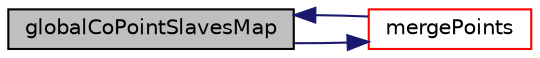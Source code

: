 digraph "globalCoPointSlavesMap"
{
  bgcolor="transparent";
  edge [fontname="Helvetica",fontsize="10",labelfontname="Helvetica",labelfontsize="10"];
  node [fontname="Helvetica",fontsize="10",shape=record];
  rankdir="LR";
  Node1 [label="globalCoPointSlavesMap",height=0.2,width=0.4,color="black", fillcolor="grey75", style="filled", fontcolor="black"];
  Node1 -> Node2 [color="midnightblue",fontsize="10",style="solid",fontname="Helvetica"];
  Node2 [label="mergePoints",height=0.2,width=0.4,color="red",URL="$a00942.html#a88daf4a4726e5a4a41e77ec8827e8fb2",tooltip="Helper for merging (collocated!) mesh point data. "];
  Node2 -> Node1 [color="midnightblue",fontsize="10",style="solid",fontname="Helvetica"];
}
